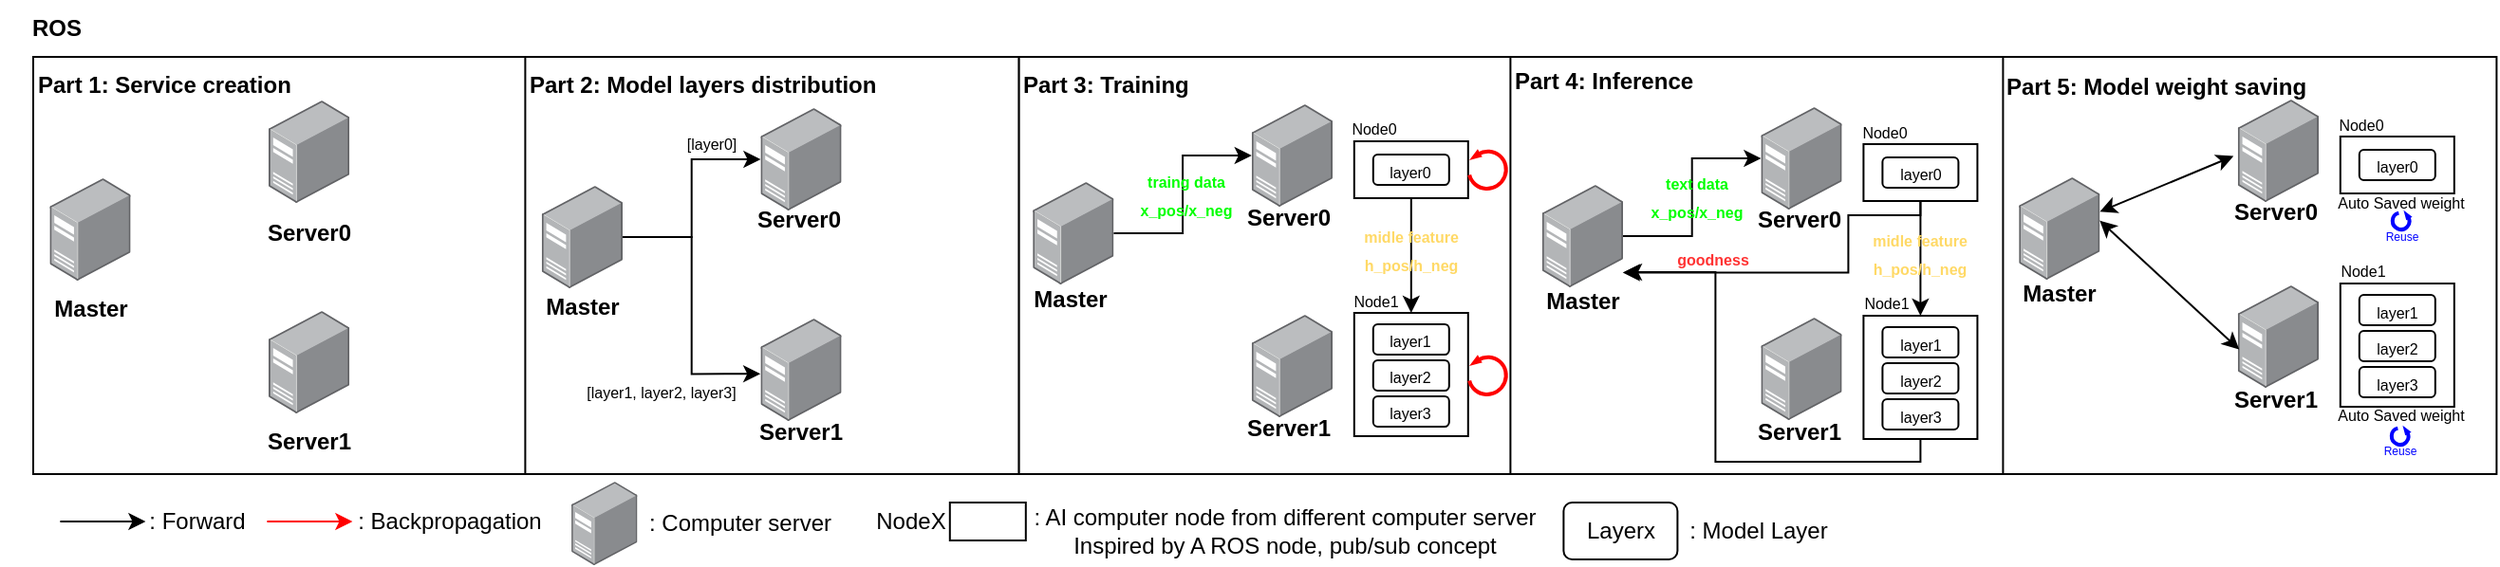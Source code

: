 <mxfile version="21.2.1" type="device">
  <diagram name="Page-1" id="64Jat8C_JkewhNtmr-al">
    <mxGraphModel dx="989" dy="650" grid="1" gridSize="10" guides="1" tooltips="1" connect="1" arrows="1" fold="1" page="1" pageScale="1" pageWidth="850" pageHeight="1100" math="0" shadow="0">
      <root>
        <mxCell id="0" />
        <mxCell id="1" parent="0" />
        <mxCell id="0fRn0nSYquljpEjIdXTI-23" value="" style="rounded=0;whiteSpace=wrap;html=1;" parent="1" vertex="1">
          <mxGeometry x="726.7" y="150" width="260" height="220" as="geometry" />
        </mxCell>
        <mxCell id="0fRn0nSYquljpEjIdXTI-40" value="" style="rounded=0;whiteSpace=wrap;html=1;" parent="1" vertex="1">
          <mxGeometry x="903.4" y="285" width="60" height="65" as="geometry" />
        </mxCell>
        <mxCell id="0fRn0nSYquljpEjIdXTI-45" style="edgeStyle=orthogonalEdgeStyle;rounded=0;orthogonalLoop=1;jettySize=auto;html=1;entryX=0.5;entryY=0;entryDx=0;entryDy=0;" parent="1" source="0fRn0nSYquljpEjIdXTI-39" target="0fRn0nSYquljpEjIdXTI-40" edge="1">
          <mxGeometry relative="1" as="geometry" />
        </mxCell>
        <mxCell id="0fRn0nSYquljpEjIdXTI-39" value="" style="rounded=0;whiteSpace=wrap;html=1;" parent="1" vertex="1">
          <mxGeometry x="903.4" y="194.5" width="60" height="30" as="geometry" />
        </mxCell>
        <mxCell id="0fRn0nSYquljpEjIdXTI-9" value="" style="rounded=0;whiteSpace=wrap;html=1;" parent="1" vertex="1">
          <mxGeometry x="207.5" y="150" width="260" height="220" as="geometry" />
        </mxCell>
        <mxCell id="0fRn0nSYquljpEjIdXTI-1" value="&lt;b&gt;ROS&lt;/b&gt;" style="text;html=1;strokeColor=none;fillColor=none;align=center;verticalAlign=middle;whiteSpace=wrap;rounded=0;" parent="1" vertex="1">
          <mxGeometry x="190" y="120" width="60" height="30" as="geometry" />
        </mxCell>
        <mxCell id="0fRn0nSYquljpEjIdXTI-2" value="&lt;b&gt;Master&lt;/b&gt;" style="text;html=1;strokeColor=none;fillColor=none;align=center;verticalAlign=middle;whiteSpace=wrap;rounded=0;" parent="1" vertex="1">
          <mxGeometry x="207.5" y="268" width="60" height="30" as="geometry" />
        </mxCell>
        <mxCell id="0fRn0nSYquljpEjIdXTI-3" value="&lt;b&gt;Server0&lt;/b&gt;" style="text;html=1;strokeColor=none;fillColor=none;align=center;verticalAlign=middle;whiteSpace=wrap;rounded=0;" parent="1" vertex="1">
          <mxGeometry x="322.5" y="228" width="60" height="30" as="geometry" />
        </mxCell>
        <mxCell id="0fRn0nSYquljpEjIdXTI-4" value="&lt;b&gt;Server1&lt;/b&gt;" style="text;html=1;strokeColor=none;fillColor=none;align=center;verticalAlign=middle;whiteSpace=wrap;rounded=0;" parent="1" vertex="1">
          <mxGeometry x="322.8" y="338" width="60" height="30" as="geometry" />
        </mxCell>
        <mxCell id="0fRn0nSYquljpEjIdXTI-6" value="" style="image;points=[];aspect=fixed;html=1;align=center;shadow=0;dashed=0;image=img/lib/allied_telesis/computer_and_terminals/Server_Desktop.svg;" parent="1" vertex="1">
          <mxGeometry x="216.2" y="214" width="42.6" height="54" as="geometry" />
        </mxCell>
        <mxCell id="0fRn0nSYquljpEjIdXTI-7" value="" style="image;points=[];aspect=fixed;html=1;align=center;shadow=0;dashed=0;image=img/lib/allied_telesis/computer_and_terminals/Server_Desktop.svg;" parent="1" vertex="1">
          <mxGeometry x="331.5" y="284" width="42.6" height="54" as="geometry" />
        </mxCell>
        <mxCell id="0fRn0nSYquljpEjIdXTI-8" value="" style="image;points=[];aspect=fixed;html=1;align=center;shadow=0;dashed=0;image=img/lib/allied_telesis/computer_and_terminals/Server_Desktop.svg;" parent="1" vertex="1">
          <mxGeometry x="331.5" y="173" width="42.6" height="54" as="geometry" />
        </mxCell>
        <mxCell id="0fRn0nSYquljpEjIdXTI-10" value="&lt;b&gt;Part 1:&amp;nbsp;Service creation&lt;/b&gt;" style="text;html=1;strokeColor=none;fillColor=none;align=left;verticalAlign=middle;whiteSpace=wrap;rounded=0;" parent="1" vertex="1">
          <mxGeometry x="207.5" y="150" width="232.5" height="30" as="geometry" />
        </mxCell>
        <mxCell id="0fRn0nSYquljpEjIdXTI-11" value="" style="rounded=0;whiteSpace=wrap;html=1;" parent="1" vertex="1">
          <mxGeometry x="466.7" y="150" width="260" height="220" as="geometry" />
        </mxCell>
        <mxCell id="0fRn0nSYquljpEjIdXTI-12" value="&lt;b&gt;Master&lt;/b&gt;" style="text;html=1;strokeColor=none;fillColor=none;align=center;verticalAlign=middle;whiteSpace=wrap;rounded=0;" parent="1" vertex="1">
          <mxGeometry x="466.7" y="267" width="60" height="30" as="geometry" />
        </mxCell>
        <mxCell id="0fRn0nSYquljpEjIdXTI-13" value="&lt;b&gt;Server0&lt;/b&gt;" style="text;html=1;strokeColor=none;fillColor=none;align=center;verticalAlign=middle;whiteSpace=wrap;rounded=0;" parent="1" vertex="1">
          <mxGeometry x="580.7" y="221" width="60" height="30" as="geometry" />
        </mxCell>
        <mxCell id="0fRn0nSYquljpEjIdXTI-14" value="&lt;b&gt;Server1&lt;/b&gt;" style="text;html=1;strokeColor=none;fillColor=none;align=center;verticalAlign=middle;whiteSpace=wrap;rounded=0;" parent="1" vertex="1">
          <mxGeometry x="582" y="333" width="60" height="30" as="geometry" />
        </mxCell>
        <mxCell id="0fRn0nSYquljpEjIdXTI-19" style="edgeStyle=orthogonalEdgeStyle;rounded=0;orthogonalLoop=1;jettySize=auto;html=1;" parent="1" source="0fRn0nSYquljpEjIdXTI-15" target="0fRn0nSYquljpEjIdXTI-17" edge="1">
          <mxGeometry relative="1" as="geometry" />
        </mxCell>
        <mxCell id="0fRn0nSYquljpEjIdXTI-20" style="edgeStyle=orthogonalEdgeStyle;rounded=0;orthogonalLoop=1;jettySize=auto;html=1;entryX=-0.003;entryY=0.54;entryDx=0;entryDy=0;entryPerimeter=0;" parent="1" source="0fRn0nSYquljpEjIdXTI-15" target="0fRn0nSYquljpEjIdXTI-16" edge="1">
          <mxGeometry relative="1" as="geometry" />
        </mxCell>
        <mxCell id="0fRn0nSYquljpEjIdXTI-15" value="" style="image;points=[];aspect=fixed;html=1;align=center;shadow=0;dashed=0;image=img/lib/allied_telesis/computer_and_terminals/Server_Desktop.svg;" parent="1" vertex="1">
          <mxGeometry x="475.4" y="218" width="42.6" height="54" as="geometry" />
        </mxCell>
        <mxCell id="0fRn0nSYquljpEjIdXTI-16" value="" style="image;points=[];aspect=fixed;html=1;align=center;shadow=0;dashed=0;image=img/lib/allied_telesis/computer_and_terminals/Server_Desktop.svg;" parent="1" vertex="1">
          <mxGeometry x="590.7" y="288" width="42.6" height="54" as="geometry" />
        </mxCell>
        <mxCell id="0fRn0nSYquljpEjIdXTI-17" value="" style="image;points=[];aspect=fixed;html=1;align=center;shadow=0;dashed=0;image=img/lib/allied_telesis/computer_and_terminals/Server_Desktop.svg;" parent="1" vertex="1">
          <mxGeometry x="590.7" y="177" width="42.6" height="54" as="geometry" />
        </mxCell>
        <mxCell id="0fRn0nSYquljpEjIdXTI-18" value="&lt;b&gt;Part 2: Model layers distribution&lt;/b&gt;" style="text;html=1;strokeColor=none;fillColor=none;align=left;verticalAlign=middle;whiteSpace=wrap;rounded=0;" parent="1" vertex="1">
          <mxGeometry x="466.7" y="150" width="260" height="30" as="geometry" />
        </mxCell>
        <mxCell id="0fRn0nSYquljpEjIdXTI-21" value="&lt;font style=&quot;font-size: 8px;&quot;&gt;[layer0]&lt;/font&gt;" style="text;html=1;strokeColor=none;fillColor=none;align=center;verticalAlign=middle;whiteSpace=wrap;rounded=0;" parent="1" vertex="1">
          <mxGeometry x="548" y="187" width="34" height="15" as="geometry" />
        </mxCell>
        <mxCell id="0fRn0nSYquljpEjIdXTI-22" value="&lt;font style=&quot;font-size: 8px;&quot;&gt;[layer1, layer2, layer3]&lt;/font&gt;" style="text;html=1;strokeColor=none;fillColor=none;align=center;verticalAlign=middle;whiteSpace=wrap;rounded=0;" parent="1" vertex="1">
          <mxGeometry x="494.3" y="318" width="88.7" height="15" as="geometry" />
        </mxCell>
        <mxCell id="0fRn0nSYquljpEjIdXTI-24" value="&lt;b&gt;Master&lt;/b&gt;" style="text;html=1;strokeColor=none;fillColor=none;align=center;verticalAlign=middle;whiteSpace=wrap;rounded=0;" parent="1" vertex="1">
          <mxGeometry x="723.7" y="262.5" width="60" height="30" as="geometry" />
        </mxCell>
        <mxCell id="0fRn0nSYquljpEjIdXTI-25" value="&lt;b&gt;Server0&lt;/b&gt;" style="text;html=1;strokeColor=none;fillColor=none;align=center;verticalAlign=middle;whiteSpace=wrap;rounded=0;" parent="1" vertex="1">
          <mxGeometry x="839.4" y="219.5" width="60" height="30" as="geometry" />
        </mxCell>
        <mxCell id="0fRn0nSYquljpEjIdXTI-26" value="&lt;b&gt;Server1&lt;/b&gt;" style="text;html=1;strokeColor=none;fillColor=none;align=center;verticalAlign=middle;whiteSpace=wrap;rounded=0;" parent="1" vertex="1">
          <mxGeometry x="839.4" y="331" width="60" height="30" as="geometry" />
        </mxCell>
        <mxCell id="0fRn0nSYquljpEjIdXTI-27" style="edgeStyle=orthogonalEdgeStyle;rounded=0;orthogonalLoop=1;jettySize=auto;html=1;" parent="1" source="0fRn0nSYquljpEjIdXTI-29" target="0fRn0nSYquljpEjIdXTI-31" edge="1">
          <mxGeometry relative="1" as="geometry" />
        </mxCell>
        <mxCell id="0fRn0nSYquljpEjIdXTI-29" value="" style="image;points=[];aspect=fixed;html=1;align=center;shadow=0;dashed=0;image=img/lib/allied_telesis/computer_and_terminals/Server_Desktop.svg;" parent="1" vertex="1">
          <mxGeometry x="734.1" y="216" width="42.6" height="54" as="geometry" />
        </mxCell>
        <mxCell id="0fRn0nSYquljpEjIdXTI-30" value="" style="image;points=[];aspect=fixed;html=1;align=center;shadow=0;dashed=0;image=img/lib/allied_telesis/computer_and_terminals/Server_Desktop.svg;" parent="1" vertex="1">
          <mxGeometry x="849.4" y="286" width="42.6" height="54" as="geometry" />
        </mxCell>
        <mxCell id="0fRn0nSYquljpEjIdXTI-31" value="" style="image;points=[];aspect=fixed;html=1;align=center;shadow=0;dashed=0;image=img/lib/allied_telesis/computer_and_terminals/Server_Desktop.svg;" parent="1" vertex="1">
          <mxGeometry x="849.4" y="175" width="42.6" height="54" as="geometry" />
        </mxCell>
        <mxCell id="0fRn0nSYquljpEjIdXTI-32" value="&lt;b&gt;Part 3: Training&lt;/b&gt;" style="text;html=1;strokeColor=none;fillColor=none;align=left;verticalAlign=middle;whiteSpace=wrap;rounded=0;" parent="1" vertex="1">
          <mxGeometry x="726.7" y="150" width="147.5" height="30" as="geometry" />
        </mxCell>
        <mxCell id="0fRn0nSYquljpEjIdXTI-33" value="&lt;span style=&quot;font-size: 8px;&quot;&gt;&lt;font color=&quot;#00ff00&quot;&gt;&lt;b&gt;traing data&lt;br&gt;x_pos/x_neg&lt;/b&gt;&lt;/font&gt;&lt;br&gt;&lt;/span&gt;" style="text;html=1;strokeColor=none;fillColor=none;align=center;verticalAlign=middle;whiteSpace=wrap;rounded=0;" parent="1" vertex="1">
          <mxGeometry x="790.4" y="214" width="50" height="15" as="geometry" />
        </mxCell>
        <mxCell id="0fRn0nSYquljpEjIdXTI-35" value="&lt;font style=&quot;font-size: 8px;&quot;&gt;layer0&lt;/font&gt;" style="rounded=1;whiteSpace=wrap;html=1;" parent="1" vertex="1">
          <mxGeometry x="913.4" y="201.5" width="40" height="16" as="geometry" />
        </mxCell>
        <mxCell id="0fRn0nSYquljpEjIdXTI-36" value="&lt;font style=&quot;font-size: 8px;&quot;&gt;layer1&lt;/font&gt;" style="rounded=1;whiteSpace=wrap;html=1;" parent="1" vertex="1">
          <mxGeometry x="913.4" y="291" width="40" height="16" as="geometry" />
        </mxCell>
        <mxCell id="0fRn0nSYquljpEjIdXTI-37" value="&lt;font style=&quot;font-size: 8px;&quot;&gt;layer2&lt;/font&gt;" style="rounded=1;whiteSpace=wrap;html=1;" parent="1" vertex="1">
          <mxGeometry x="913.4" y="310" width="40" height="16" as="geometry" />
        </mxCell>
        <mxCell id="0fRn0nSYquljpEjIdXTI-38" value="&lt;font style=&quot;font-size: 8px;&quot;&gt;layer3&lt;/font&gt;" style="rounded=1;whiteSpace=wrap;html=1;" parent="1" vertex="1">
          <mxGeometry x="913.4" y="329" width="40" height="16" as="geometry" />
        </mxCell>
        <mxCell id="0fRn0nSYquljpEjIdXTI-41" value="&lt;span style=&quot;font-size: 8px;&quot;&gt;Node0&lt;/span&gt;" style="text;html=1;strokeColor=none;fillColor=none;align=center;verticalAlign=middle;whiteSpace=wrap;rounded=0;" parent="1" vertex="1">
          <mxGeometry x="899.4" y="179.5" width="30" height="15" as="geometry" />
        </mxCell>
        <mxCell id="0fRn0nSYquljpEjIdXTI-42" value="&lt;span style=&quot;font-size: 8px;&quot;&gt;Node1&lt;/span&gt;" style="text;html=1;strokeColor=none;fillColor=none;align=center;verticalAlign=middle;whiteSpace=wrap;rounded=0;" parent="1" vertex="1">
          <mxGeometry x="900.4" y="270" width="30" height="15" as="geometry" />
        </mxCell>
        <mxCell id="0fRn0nSYquljpEjIdXTI-43" value="" style="verticalLabelPosition=bottom;html=1;verticalAlign=top;strokeWidth=2;shape=mxgraph.lean_mapping.physical_pull;pointerEvents=1;rotation=-135;strokeColor=#FF0000;" parent="1" vertex="1">
          <mxGeometry x="963.4" y="308" width="20" height="20" as="geometry" />
        </mxCell>
        <mxCell id="0fRn0nSYquljpEjIdXTI-44" value="" style="verticalLabelPosition=bottom;html=1;verticalAlign=top;strokeWidth=2;shape=mxgraph.lean_mapping.physical_pull;pointerEvents=1;rotation=-135;strokeColor=#FF0000;" parent="1" vertex="1">
          <mxGeometry x="963.4" y="199.5" width="20" height="20" as="geometry" />
        </mxCell>
        <mxCell id="0fRn0nSYquljpEjIdXTI-46" value="&lt;span style=&quot;font-size: 8px;&quot;&gt;&lt;font color=&quot;#ffd966&quot;&gt;&lt;b&gt;midle feature&lt;br&gt;h_pos/h_neg&lt;/b&gt;&lt;/font&gt;&lt;br&gt;&lt;/span&gt;" style="text;html=1;strokeColor=none;fillColor=none;align=center;verticalAlign=middle;whiteSpace=wrap;rounded=0;" parent="1" vertex="1">
          <mxGeometry x="901.9" y="243.5" width="63" height="15" as="geometry" />
        </mxCell>
        <mxCell id="0fRn0nSYquljpEjIdXTI-47" value="" style="rounded=0;whiteSpace=wrap;html=1;" parent="1" vertex="1">
          <mxGeometry x="985.7" y="150" width="260" height="220" as="geometry" />
        </mxCell>
        <mxCell id="yt67n-HJsNtKyQaUBFJ7-2" style="edgeStyle=orthogonalEdgeStyle;rounded=0;orthogonalLoop=1;jettySize=auto;html=1;entryX=0.866;entryY=-0.009;entryDx=0;entryDy=0;entryPerimeter=0;" parent="1" source="0fRn0nSYquljpEjIdXTI-48" target="0fRn0nSYquljpEjIdXTI-51" edge="1">
          <mxGeometry relative="1" as="geometry">
            <Array as="points">
              <mxPoint x="1201.7" y="363.5" />
              <mxPoint x="1093.7" y="363.5" />
              <mxPoint x="1093.7" y="263.5" />
              <mxPoint x="1045.7" y="263.5" />
            </Array>
          </mxGeometry>
        </mxCell>
        <mxCell id="0fRn0nSYquljpEjIdXTI-48" value="" style="rounded=0;whiteSpace=wrap;html=1;" parent="1" vertex="1">
          <mxGeometry x="1171.7" y="286.5" width="60" height="65" as="geometry" />
        </mxCell>
        <mxCell id="0fRn0nSYquljpEjIdXTI-49" style="edgeStyle=orthogonalEdgeStyle;rounded=0;orthogonalLoop=1;jettySize=auto;html=1;entryX=0.5;entryY=0;entryDx=0;entryDy=0;" parent="1" source="0fRn0nSYquljpEjIdXTI-50" target="0fRn0nSYquljpEjIdXTI-48" edge="1">
          <mxGeometry relative="1" as="geometry" />
        </mxCell>
        <mxCell id="yt67n-HJsNtKyQaUBFJ7-1" style="edgeStyle=orthogonalEdgeStyle;rounded=0;orthogonalLoop=1;jettySize=auto;html=1;entryX=0.997;entryY=0.856;entryDx=0;entryDy=0;entryPerimeter=0;" parent="1" source="0fRn0nSYquljpEjIdXTI-50" target="0fRn0nSYquljpEjIdXTI-55" edge="1">
          <mxGeometry relative="1" as="geometry">
            <Array as="points">
              <mxPoint x="1201.7" y="233.5" />
              <mxPoint x="1163.7" y="233.5" />
              <mxPoint x="1163.7" y="263.5" />
            </Array>
          </mxGeometry>
        </mxCell>
        <mxCell id="0fRn0nSYquljpEjIdXTI-50" value="" style="rounded=0;whiteSpace=wrap;html=1;" parent="1" vertex="1">
          <mxGeometry x="1171.7" y="196" width="60" height="30" as="geometry" />
        </mxCell>
        <mxCell id="0fRn0nSYquljpEjIdXTI-51" value="&lt;b&gt;Master&lt;/b&gt;" style="text;html=1;strokeColor=none;fillColor=none;align=center;verticalAlign=middle;whiteSpace=wrap;rounded=0;" parent="1" vertex="1">
          <mxGeometry x="994" y="264" width="60" height="30" as="geometry" />
        </mxCell>
        <mxCell id="0fRn0nSYquljpEjIdXTI-52" value="&lt;b&gt;Server0&lt;/b&gt;" style="text;html=1;strokeColor=none;fillColor=none;align=center;verticalAlign=middle;whiteSpace=wrap;rounded=0;" parent="1" vertex="1">
          <mxGeometry x="1107.7" y="221" width="60" height="30" as="geometry" />
        </mxCell>
        <mxCell id="0fRn0nSYquljpEjIdXTI-53" value="&lt;b&gt;Server1&lt;/b&gt;" style="text;html=1;strokeColor=none;fillColor=none;align=center;verticalAlign=middle;whiteSpace=wrap;rounded=0;" parent="1" vertex="1">
          <mxGeometry x="1107.7" y="332.5" width="60" height="30" as="geometry" />
        </mxCell>
        <mxCell id="0fRn0nSYquljpEjIdXTI-54" style="edgeStyle=orthogonalEdgeStyle;rounded=0;orthogonalLoop=1;jettySize=auto;html=1;" parent="1" source="0fRn0nSYquljpEjIdXTI-55" target="0fRn0nSYquljpEjIdXTI-57" edge="1">
          <mxGeometry relative="1" as="geometry" />
        </mxCell>
        <mxCell id="0fRn0nSYquljpEjIdXTI-55" value="" style="image;points=[];aspect=fixed;html=1;align=center;shadow=0;dashed=0;image=img/lib/allied_telesis/computer_and_terminals/Server_Desktop.svg;" parent="1" vertex="1">
          <mxGeometry x="1002.4" y="217.5" width="42.6" height="54" as="geometry" />
        </mxCell>
        <mxCell id="0fRn0nSYquljpEjIdXTI-56" value="" style="image;points=[];aspect=fixed;html=1;align=center;shadow=0;dashed=0;image=img/lib/allied_telesis/computer_and_terminals/Server_Desktop.svg;" parent="1" vertex="1">
          <mxGeometry x="1117.7" y="287.5" width="42.6" height="54" as="geometry" />
        </mxCell>
        <mxCell id="0fRn0nSYquljpEjIdXTI-57" value="" style="image;points=[];aspect=fixed;html=1;align=center;shadow=0;dashed=0;image=img/lib/allied_telesis/computer_and_terminals/Server_Desktop.svg;" parent="1" vertex="1">
          <mxGeometry x="1117.7" y="176.5" width="42.6" height="54" as="geometry" />
        </mxCell>
        <mxCell id="0fRn0nSYquljpEjIdXTI-58" value="&lt;b&gt;Part 4: Inference&lt;/b&gt;" style="text;html=1;strokeColor=none;fillColor=none;align=left;verticalAlign=middle;whiteSpace=wrap;rounded=0;" parent="1" vertex="1">
          <mxGeometry x="985.7" y="148" width="252.5" height="30" as="geometry" />
        </mxCell>
        <mxCell id="0fRn0nSYquljpEjIdXTI-59" value="&lt;span style=&quot;font-size: 8px;&quot;&gt;&lt;font color=&quot;#00ff00&quot;&gt;&lt;b&gt;text data&lt;br&gt;x_pos/x_neg&lt;/b&gt;&lt;/font&gt;&lt;br&gt;&lt;/span&gt;" style="text;html=1;strokeColor=none;fillColor=none;align=center;verticalAlign=middle;whiteSpace=wrap;rounded=0;" parent="1" vertex="1">
          <mxGeometry x="1058.7" y="215.5" width="50" height="15" as="geometry" />
        </mxCell>
        <mxCell id="0fRn0nSYquljpEjIdXTI-60" value="&lt;font style=&quot;font-size: 8px;&quot;&gt;layer0&lt;/font&gt;" style="rounded=1;whiteSpace=wrap;html=1;" parent="1" vertex="1">
          <mxGeometry x="1181.7" y="203" width="40" height="16" as="geometry" />
        </mxCell>
        <mxCell id="0fRn0nSYquljpEjIdXTI-61" value="&lt;font style=&quot;font-size: 8px;&quot;&gt;layer1&lt;/font&gt;" style="rounded=1;whiteSpace=wrap;html=1;" parent="1" vertex="1">
          <mxGeometry x="1181.7" y="292.5" width="40" height="16" as="geometry" />
        </mxCell>
        <mxCell id="0fRn0nSYquljpEjIdXTI-62" value="&lt;font style=&quot;font-size: 8px;&quot;&gt;layer2&lt;/font&gt;" style="rounded=1;whiteSpace=wrap;html=1;" parent="1" vertex="1">
          <mxGeometry x="1181.7" y="311.5" width="40" height="16" as="geometry" />
        </mxCell>
        <mxCell id="0fRn0nSYquljpEjIdXTI-63" value="&lt;font style=&quot;font-size: 8px;&quot;&gt;layer3&lt;/font&gt;" style="rounded=1;whiteSpace=wrap;html=1;" parent="1" vertex="1">
          <mxGeometry x="1181.7" y="330.5" width="40" height="16" as="geometry" />
        </mxCell>
        <mxCell id="0fRn0nSYquljpEjIdXTI-64" value="&lt;span style=&quot;font-size: 8px;&quot;&gt;Node0&lt;/span&gt;" style="text;html=1;strokeColor=none;fillColor=none;align=center;verticalAlign=middle;whiteSpace=wrap;rounded=0;" parent="1" vertex="1">
          <mxGeometry x="1167.7" y="181" width="30" height="15" as="geometry" />
        </mxCell>
        <mxCell id="0fRn0nSYquljpEjIdXTI-65" value="&lt;span style=&quot;font-size: 8px;&quot;&gt;Node1&lt;/span&gt;" style="text;html=1;strokeColor=none;fillColor=none;align=center;verticalAlign=middle;whiteSpace=wrap;rounded=0;" parent="1" vertex="1">
          <mxGeometry x="1168.7" y="271.5" width="30" height="15" as="geometry" />
        </mxCell>
        <mxCell id="0fRn0nSYquljpEjIdXTI-68" value="&lt;span style=&quot;font-size: 8px;&quot;&gt;&lt;font color=&quot;#ffd966&quot;&gt;&lt;b&gt;midle feature&lt;br&gt;h_pos/h_neg&lt;/b&gt;&lt;/font&gt;&lt;br&gt;&lt;/span&gt;" style="text;html=1;strokeColor=none;fillColor=none;align=center;verticalAlign=middle;whiteSpace=wrap;rounded=0;" parent="1" vertex="1">
          <mxGeometry x="1170.2" y="245" width="63" height="15" as="geometry" />
        </mxCell>
        <mxCell id="0fRn0nSYquljpEjIdXTI-69" style="edgeStyle=orthogonalEdgeStyle;rounded=0;orthogonalLoop=1;jettySize=auto;html=1;strokeColor=#FF0000;" parent="1" edge="1">
          <mxGeometry relative="1" as="geometry">
            <mxPoint x="330.7" y="395" as="sourcePoint" />
            <mxPoint x="375.7" y="395" as="targetPoint" />
          </mxGeometry>
        </mxCell>
        <mxCell id="0fRn0nSYquljpEjIdXTI-70" style="edgeStyle=orthogonalEdgeStyle;rounded=0;orthogonalLoop=1;jettySize=auto;html=1;strokeColor=#000000;" parent="1" edge="1">
          <mxGeometry relative="1" as="geometry">
            <mxPoint x="221.7" y="395" as="sourcePoint" />
            <mxPoint x="266.7" y="395" as="targetPoint" />
          </mxGeometry>
        </mxCell>
        <mxCell id="0fRn0nSYquljpEjIdXTI-71" value=": Forward" style="text;html=1;strokeColor=none;fillColor=none;align=center;verticalAlign=middle;whiteSpace=wrap;rounded=0;" parent="1" vertex="1">
          <mxGeometry x="263.7" y="380" width="60" height="30" as="geometry" />
        </mxCell>
        <mxCell id="0fRn0nSYquljpEjIdXTI-72" value=": Backpropagation" style="text;html=1;strokeColor=none;fillColor=none;align=center;verticalAlign=middle;whiteSpace=wrap;rounded=0;" parent="1" vertex="1">
          <mxGeometry x="376.7" y="380" width="100" height="30" as="geometry" />
        </mxCell>
        <mxCell id="0fRn0nSYquljpEjIdXTI-73" value="NodeX" style="text;html=1;strokeColor=none;fillColor=none;align=center;verticalAlign=middle;whiteSpace=wrap;rounded=0;" parent="1" vertex="1">
          <mxGeometry x="640.4" y="380" width="60" height="30" as="geometry" />
        </mxCell>
        <mxCell id="0fRn0nSYquljpEjIdXTI-74" value="" style="rounded=0;whiteSpace=wrap;html=1;" parent="1" vertex="1">
          <mxGeometry x="690.4" y="385" width="40" height="20" as="geometry" />
        </mxCell>
        <mxCell id="0fRn0nSYquljpEjIdXTI-75" value=": AI computer node from different computer server&lt;br&gt;Inspired by A ROS node, pub/sub concept" style="text;html=1;strokeColor=none;fillColor=none;align=center;verticalAlign=middle;whiteSpace=wrap;rounded=0;" parent="1" vertex="1">
          <mxGeometry x="732.4" y="385" width="270" height="30" as="geometry" />
        </mxCell>
        <mxCell id="0fRn0nSYquljpEjIdXTI-76" value="Layerx" style="rounded=1;whiteSpace=wrap;html=1;" parent="1" vertex="1">
          <mxGeometry x="1013.7" y="385" width="60" height="30" as="geometry" />
        </mxCell>
        <mxCell id="0fRn0nSYquljpEjIdXTI-77" value=": Model Layer" style="text;html=1;strokeColor=none;fillColor=none;align=center;verticalAlign=middle;whiteSpace=wrap;rounded=0;" parent="1" vertex="1">
          <mxGeometry x="1078.7" y="385" width="75" height="30" as="geometry" />
        </mxCell>
        <mxCell id="0fRn0nSYquljpEjIdXTI-80" value="" style="image;points=[];aspect=fixed;html=1;align=center;shadow=0;dashed=0;image=img/lib/allied_telesis/computer_and_terminals/Server_Desktop.svg;" parent="1" vertex="1">
          <mxGeometry x="491.04" y="374" width="34.71" height="44" as="geometry" />
        </mxCell>
        <mxCell id="0fRn0nSYquljpEjIdXTI-81" value=": Computer server" style="text;html=1;strokeColor=none;fillColor=none;align=center;verticalAlign=middle;whiteSpace=wrap;rounded=0;" parent="1" vertex="1">
          <mxGeometry x="530.1" y="381" width="100" height="30" as="geometry" />
        </mxCell>
        <mxCell id="0fRn0nSYquljpEjIdXTI-82" value="" style="rounded=0;whiteSpace=wrap;html=1;" parent="1" vertex="1">
          <mxGeometry x="1245.2" y="150" width="260" height="220" as="geometry" />
        </mxCell>
        <mxCell id="0fRn0nSYquljpEjIdXTI-83" value="" style="rounded=0;whiteSpace=wrap;html=1;" parent="1" vertex="1">
          <mxGeometry x="1422.9" y="269.5" width="60" height="65" as="geometry" />
        </mxCell>
        <mxCell id="0fRn0nSYquljpEjIdXTI-85" value="" style="rounded=0;whiteSpace=wrap;html=1;" parent="1" vertex="1">
          <mxGeometry x="1422.9" y="192" width="60" height="30" as="geometry" />
        </mxCell>
        <mxCell id="0fRn0nSYquljpEjIdXTI-86" value="&lt;b&gt;Master&lt;/b&gt;" style="text;html=1;strokeColor=none;fillColor=none;align=center;verticalAlign=middle;whiteSpace=wrap;rounded=0;" parent="1" vertex="1">
          <mxGeometry x="1245.2" y="260" width="60" height="30" as="geometry" />
        </mxCell>
        <mxCell id="0fRn0nSYquljpEjIdXTI-87" value="&lt;b&gt;Server0&lt;/b&gt;" style="text;html=1;strokeColor=none;fillColor=none;align=center;verticalAlign=middle;whiteSpace=wrap;rounded=0;" parent="1" vertex="1">
          <mxGeometry x="1358.9" y="217" width="60" height="30" as="geometry" />
        </mxCell>
        <mxCell id="0fRn0nSYquljpEjIdXTI-88" value="&lt;b&gt;Server1&lt;/b&gt;" style="text;html=1;strokeColor=none;fillColor=none;align=center;verticalAlign=middle;whiteSpace=wrap;rounded=0;" parent="1" vertex="1">
          <mxGeometry x="1358.9" y="315.5" width="60" height="30" as="geometry" />
        </mxCell>
        <mxCell id="0fRn0nSYquljpEjIdXTI-90" value="" style="image;points=[];aspect=fixed;html=1;align=center;shadow=0;dashed=0;image=img/lib/allied_telesis/computer_and_terminals/Server_Desktop.svg;" parent="1" vertex="1">
          <mxGeometry x="1253.6" y="213.5" width="42.6" height="54" as="geometry" />
        </mxCell>
        <mxCell id="0fRn0nSYquljpEjIdXTI-91" value="" style="image;points=[];aspect=fixed;html=1;align=center;shadow=0;dashed=0;image=img/lib/allied_telesis/computer_and_terminals/Server_Desktop.svg;" parent="1" vertex="1">
          <mxGeometry x="1368.9" y="270.5" width="42.6" height="54" as="geometry" />
        </mxCell>
        <mxCell id="0fRn0nSYquljpEjIdXTI-92" value="" style="image;points=[];aspect=fixed;html=1;align=center;shadow=0;dashed=0;image=img/lib/allied_telesis/computer_and_terminals/Server_Desktop.svg;" parent="1" vertex="1">
          <mxGeometry x="1368.9" y="172.5" width="42.6" height="54" as="geometry" />
        </mxCell>
        <mxCell id="0fRn0nSYquljpEjIdXTI-93" value="&lt;b&gt;Part 5: Model weight saving&lt;/b&gt;" style="text;html=1;strokeColor=none;fillColor=none;align=left;verticalAlign=middle;whiteSpace=wrap;rounded=0;" parent="1" vertex="1">
          <mxGeometry x="1245.2" y="150.5" width="170" height="30" as="geometry" />
        </mxCell>
        <mxCell id="0fRn0nSYquljpEjIdXTI-95" value="&lt;font style=&quot;font-size: 8px;&quot;&gt;layer0&lt;/font&gt;" style="rounded=1;whiteSpace=wrap;html=1;" parent="1" vertex="1">
          <mxGeometry x="1432.9" y="199" width="40" height="16" as="geometry" />
        </mxCell>
        <mxCell id="0fRn0nSYquljpEjIdXTI-96" value="&lt;font style=&quot;font-size: 8px;&quot;&gt;layer1&lt;/font&gt;" style="rounded=1;whiteSpace=wrap;html=1;" parent="1" vertex="1">
          <mxGeometry x="1432.9" y="275.5" width="40" height="16" as="geometry" />
        </mxCell>
        <mxCell id="0fRn0nSYquljpEjIdXTI-97" value="&lt;font style=&quot;font-size: 8px;&quot;&gt;layer2&lt;/font&gt;" style="rounded=1;whiteSpace=wrap;html=1;" parent="1" vertex="1">
          <mxGeometry x="1432.9" y="294.5" width="40" height="16" as="geometry" />
        </mxCell>
        <mxCell id="0fRn0nSYquljpEjIdXTI-98" value="&lt;font style=&quot;font-size: 8px;&quot;&gt;layer3&lt;/font&gt;" style="rounded=1;whiteSpace=wrap;html=1;" parent="1" vertex="1">
          <mxGeometry x="1432.9" y="313.5" width="40" height="16" as="geometry" />
        </mxCell>
        <mxCell id="0fRn0nSYquljpEjIdXTI-99" value="&lt;span style=&quot;font-size: 8px;&quot;&gt;Node0&lt;/span&gt;" style="text;html=1;strokeColor=none;fillColor=none;align=center;verticalAlign=middle;whiteSpace=wrap;rounded=0;" parent="1" vertex="1">
          <mxGeometry x="1418.9" y="177" width="30" height="15" as="geometry" />
        </mxCell>
        <mxCell id="0fRn0nSYquljpEjIdXTI-100" value="&lt;span style=&quot;font-size: 8px;&quot;&gt;Node1&lt;/span&gt;" style="text;html=1;strokeColor=none;fillColor=none;align=center;verticalAlign=middle;whiteSpace=wrap;rounded=0;" parent="1" vertex="1">
          <mxGeometry x="1419.9" y="254.5" width="30" height="15" as="geometry" />
        </mxCell>
        <mxCell id="0fRn0nSYquljpEjIdXTI-105" value="&lt;span style=&quot;font-size: 8px;&quot;&gt;Auto Saved weight&lt;/span&gt;" style="text;html=1;strokeColor=none;fillColor=none;align=center;verticalAlign=middle;whiteSpace=wrap;rounded=0;" parent="1" vertex="1">
          <mxGeometry x="1415.9" y="218.5" width="78" height="15" as="geometry" />
        </mxCell>
        <mxCell id="0fRn0nSYquljpEjIdXTI-107" value="&lt;span style=&quot;font-size: 8px;&quot;&gt;Auto Saved weight&lt;/span&gt;" style="text;html=1;strokeColor=none;fillColor=none;align=center;verticalAlign=middle;whiteSpace=wrap;rounded=0;" parent="1" vertex="1">
          <mxGeometry x="1415.9" y="330.5" width="78" height="15" as="geometry" />
        </mxCell>
        <mxCell id="0fRn0nSYquljpEjIdXTI-108" value="" style="endArrow=classic;startArrow=classic;html=1;rounded=0;entryX=-0.054;entryY=0.552;entryDx=0;entryDy=0;entryPerimeter=0;" parent="1" source="0fRn0nSYquljpEjIdXTI-90" target="0fRn0nSYquljpEjIdXTI-92" edge="1">
          <mxGeometry width="50" height="50" relative="1" as="geometry">
            <mxPoint x="1304.9" y="261.5" as="sourcePoint" />
            <mxPoint x="1354.9" y="211.5" as="targetPoint" />
          </mxGeometry>
        </mxCell>
        <mxCell id="0fRn0nSYquljpEjIdXTI-109" value="" style="endArrow=classic;startArrow=classic;html=1;rounded=0;entryX=0.017;entryY=0.626;entryDx=0;entryDy=0;entryPerimeter=0;exitX=0.998;exitY=0.422;exitDx=0;exitDy=0;exitPerimeter=0;" parent="1" source="0fRn0nSYquljpEjIdXTI-90" target="0fRn0nSYquljpEjIdXTI-91" edge="1">
          <mxGeometry width="50" height="50" relative="1" as="geometry">
            <mxPoint x="1305.9" y="241.5" as="sourcePoint" />
            <mxPoint x="1376.9" y="212.5" as="targetPoint" />
          </mxGeometry>
        </mxCell>
        <mxCell id="NQWvivjKoUJci7XRYmGX-1" value="" style="verticalLabelPosition=bottom;html=1;verticalAlign=top;strokeWidth=2;shape=mxgraph.lean_mapping.physical_pull;pointerEvents=1;rotation=-45;strokeColor=#0000FF;fontColor=#0000FF;" parent="1" vertex="1">
          <mxGeometry x="1449.9" y="345.5" width="9" height="9" as="geometry" />
        </mxCell>
        <mxCell id="NQWvivjKoUJci7XRYmGX-4" value="" style="verticalLabelPosition=bottom;html=1;verticalAlign=top;strokeWidth=2;shape=mxgraph.lean_mapping.physical_pull;pointerEvents=1;rotation=-45;strokeColor=#0000FF;" parent="1" vertex="1">
          <mxGeometry x="1450.4" y="232" width="9" height="9" as="geometry" />
        </mxCell>
        <mxCell id="NQWvivjKoUJci7XRYmGX-5" value="&lt;font style=&quot;font-size: 6px;&quot;&gt;Reuse&lt;/font&gt;" style="text;html=1;strokeColor=none;fillColor=none;align=center;verticalAlign=middle;whiteSpace=wrap;rounded=0;fontColor=#0000FF;" parent="1" vertex="1">
          <mxGeometry x="1441.65" y="235.5" width="26.5" height="14" as="geometry" />
        </mxCell>
        <mxCell id="NQWvivjKoUJci7XRYmGX-6" value="&lt;font style=&quot;font-size: 6px;&quot;&gt;Reuse&lt;/font&gt;" style="text;html=1;strokeColor=none;fillColor=none;align=center;verticalAlign=middle;whiteSpace=wrap;rounded=0;fontColor=#0000FF;" parent="1" vertex="1">
          <mxGeometry x="1441.15" y="348.5" width="26.5" height="14" as="geometry" />
        </mxCell>
        <mxCell id="yt67n-HJsNtKyQaUBFJ7-3" value="&lt;span style=&quot;font-size: 8px;&quot;&gt;&lt;b style=&quot;&quot;&gt;&lt;font color=&quot;#ff3333&quot;&gt;goodness&lt;/font&gt;&lt;/b&gt;&lt;br&gt;&lt;/span&gt;" style="text;html=1;strokeColor=none;fillColor=none;align=center;verticalAlign=middle;whiteSpace=wrap;rounded=0;" parent="1" vertex="1">
          <mxGeometry x="1060.95" y="248.5" width="63" height="15" as="geometry" />
        </mxCell>
      </root>
    </mxGraphModel>
  </diagram>
</mxfile>
